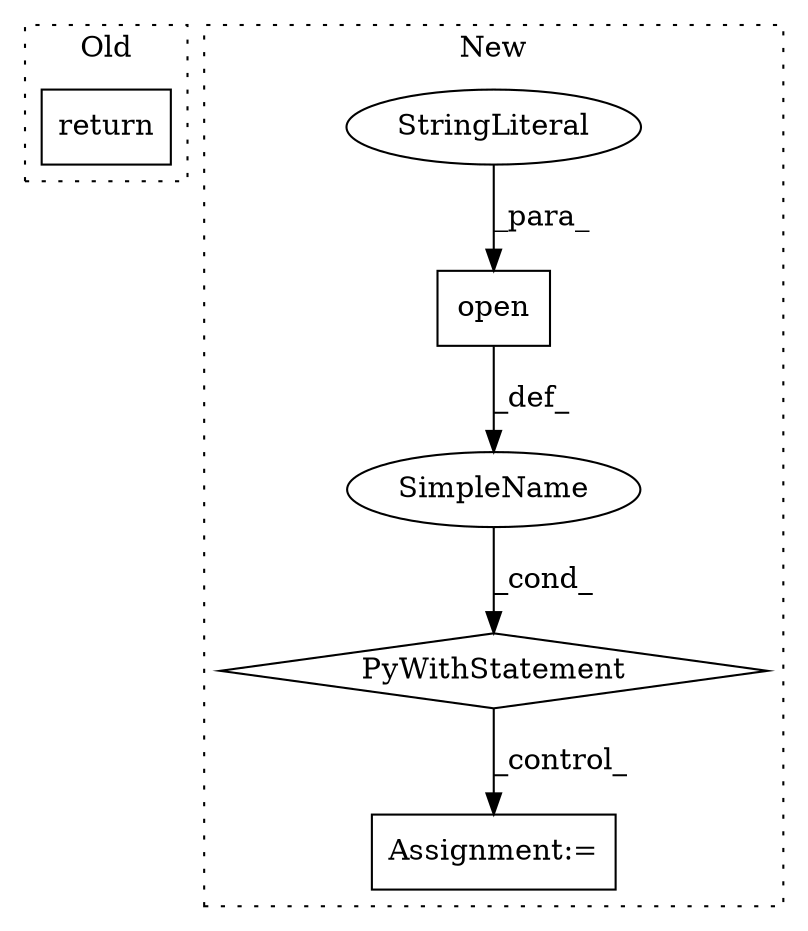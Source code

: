 digraph G {
subgraph cluster0 {
1 [label="return" a="41" s="332" l="7" shape="box"];
label = "Old";
style="dotted";
}
subgraph cluster1 {
2 [label="open" a="32" s="356,377" l="5,1" shape="box"];
3 [label="Assignment:=" a="7" s="397" l="1" shape="box"];
4 [label="SimpleName" a="42" s="" l="" shape="ellipse"];
5 [label="PyWithStatement" a="104" s="346,378" l="10,2" shape="diamond"];
6 [label="StringLiteral" a="45" s="361" l="12" shape="ellipse"];
label = "New";
style="dotted";
}
2 -> 4 [label="_def_"];
4 -> 5 [label="_cond_"];
5 -> 3 [label="_control_"];
6 -> 2 [label="_para_"];
}